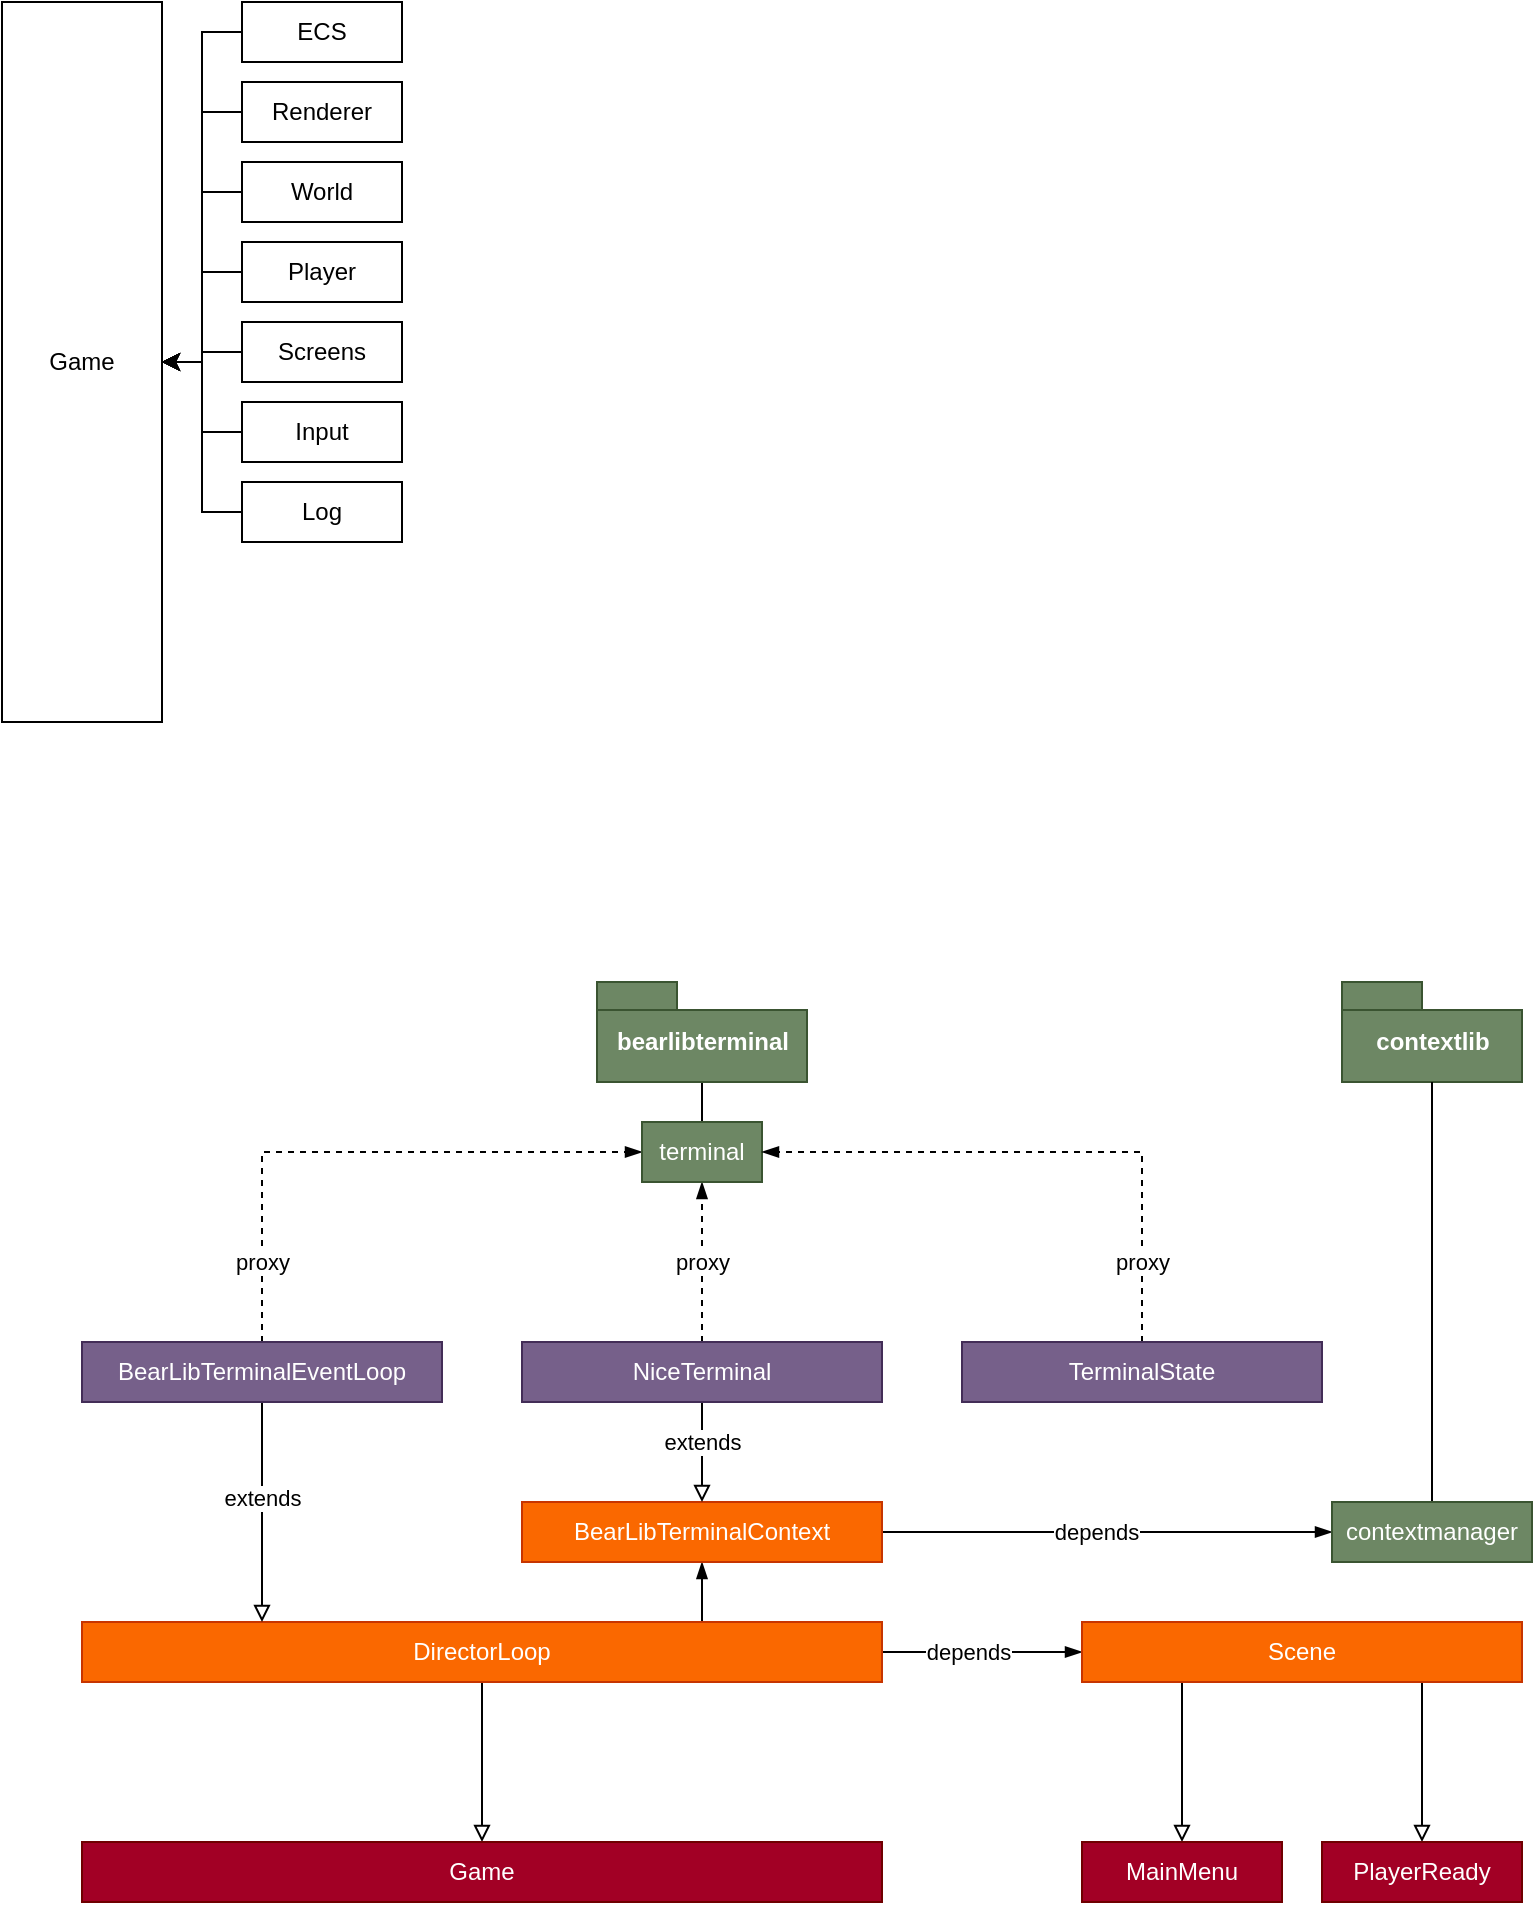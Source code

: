 <mxfile version="13.7.9" type="embed"><diagram id="qCIqgVAHr9nJSiKCa2ky" name="Page-1"><mxGraphModel dx="786" dy="464" grid="1" gridSize="10" guides="1" tooltips="1" connect="1" arrows="1" fold="1" page="1" pageScale="1" pageWidth="850" pageHeight="1100" math="0" shadow="0"><root><mxCell id="0"/><mxCell id="1" parent="0"/><mxCell id="2" value="Game" style="rounded=0;whiteSpace=wrap;html=1;" parent="1" vertex="1"><mxGeometry x="40" y="40" width="80" height="360" as="geometry"/></mxCell><mxCell id="10" style="rounded=0;orthogonalLoop=1;jettySize=auto;html=1;edgeStyle=elbowEdgeStyle;" parent="1" source="3" target="2" edge="1"><mxGeometry relative="1" as="geometry"/></mxCell><mxCell id="3" value="ECS" style="rounded=0;whiteSpace=wrap;html=1;" parent="1" vertex="1"><mxGeometry x="160" y="40" width="80" height="30" as="geometry"/></mxCell><mxCell id="11" style="rounded=0;orthogonalLoop=1;jettySize=auto;html=1;edgeStyle=elbowEdgeStyle;" parent="1" source="4" target="2" edge="1"><mxGeometry relative="1" as="geometry"/></mxCell><mxCell id="4" value="Renderer" style="rounded=0;whiteSpace=wrap;html=1;" parent="1" vertex="1"><mxGeometry x="160" y="80" width="80" height="30" as="geometry"/></mxCell><mxCell id="12" style="rounded=0;orthogonalLoop=1;jettySize=auto;html=1;edgeStyle=elbowEdgeStyle;" parent="1" source="5" target="2" edge="1"><mxGeometry relative="1" as="geometry"/></mxCell><mxCell id="5" value="World" style="rounded=0;whiteSpace=wrap;html=1;" parent="1" vertex="1"><mxGeometry x="160" y="120" width="80" height="30" as="geometry"/></mxCell><mxCell id="13" style="rounded=0;orthogonalLoop=1;jettySize=auto;html=1;edgeStyle=elbowEdgeStyle;" parent="1" source="6" target="2" edge="1"><mxGeometry relative="1" as="geometry"/></mxCell><mxCell id="6" value="Player" style="rounded=0;whiteSpace=wrap;html=1;" parent="1" vertex="1"><mxGeometry x="160" y="160" width="80" height="30" as="geometry"/></mxCell><mxCell id="14" style="rounded=0;orthogonalLoop=1;jettySize=auto;html=1;edgeStyle=elbowEdgeStyle;" parent="1" source="7" target="2" edge="1"><mxGeometry relative="1" as="geometry"/></mxCell><mxCell id="7" value="Screens" style="rounded=0;whiteSpace=wrap;html=1;" parent="1" vertex="1"><mxGeometry x="160" y="200" width="80" height="30" as="geometry"/></mxCell><mxCell id="15" style="rounded=0;orthogonalLoop=1;jettySize=auto;html=1;edgeStyle=elbowEdgeStyle;" parent="1" source="8" target="2" edge="1"><mxGeometry relative="1" as="geometry"/></mxCell><mxCell id="8" value="Input" style="rounded=0;whiteSpace=wrap;html=1;" parent="1" vertex="1"><mxGeometry x="160" y="240" width="80" height="30" as="geometry"/></mxCell><mxCell id="16" style="rounded=0;orthogonalLoop=1;jettySize=auto;html=1;edgeStyle=elbowEdgeStyle;" parent="1" source="9" target="2" edge="1"><mxGeometry relative="1" as="geometry"/></mxCell><mxCell id="9" value="Log" style="rounded=0;whiteSpace=wrap;html=1;" parent="1" vertex="1"><mxGeometry x="160" y="280" width="80" height="30" as="geometry"/></mxCell><mxCell id="30" style="edgeStyle=elbowEdgeStyle;rounded=0;orthogonalLoop=1;jettySize=auto;html=1;endArrow=blockThin;endFill=1;" parent="1" source="25" target="28" edge="1"><mxGeometry relative="1" as="geometry"/></mxCell><mxCell id="54" value="" style="edgeStyle=elbowEdgeStyle;rounded=0;orthogonalLoop=1;jettySize=auto;html=1;endArrow=blockThin;endFill=1;" parent="1" source="25" target="31" edge="1"><mxGeometry relative="1" as="geometry"/></mxCell><mxCell id="55" value="depends" style="edgeLabel;html=1;align=center;verticalAlign=middle;resizable=0;points=[];" parent="54" vertex="1" connectable="0"><mxGeometry x="-0.002" y="7" relative="1" as="geometry"><mxPoint x="-7" y="7" as="offset"/></mxGeometry></mxCell><mxCell id="58" value="" style="edgeStyle=elbowEdgeStyle;rounded=0;orthogonalLoop=1;jettySize=auto;html=1;endArrow=block;endFill=0;" parent="1" source="25" target="57" edge="1"><mxGeometry relative="1" as="geometry"/></mxCell><mxCell id="25" value="DirectorLoop" style="rounded=0;whiteSpace=wrap;html=1;fillColor=#fa6800;strokeColor=#C73500;fontColor=#ffffff;" parent="1" vertex="1"><mxGeometry x="80" y="850" width="400" height="30" as="geometry"/></mxCell><mxCell id="27" style="edgeStyle=elbowEdgeStyle;rounded=0;orthogonalLoop=1;jettySize=auto;html=1;endArrow=block;endFill=0;" parent="1" source="26" target="25" edge="1"><mxGeometry relative="1" as="geometry"/></mxCell><mxCell id="44" value="extends" style="edgeLabel;html=1;align=center;verticalAlign=middle;resizable=0;points=[];" parent="27" vertex="1" connectable="0"><mxGeometry y="-7" relative="1" as="geometry"><mxPoint x="7" y="-7" as="offset"/></mxGeometry></mxCell><mxCell id="45" style="edgeStyle=elbowEdgeStyle;rounded=0;orthogonalLoop=1;jettySize=auto;html=1;dashed=1;endArrow=blockThin;endFill=1;exitX=0.5;exitY=0;exitDx=0;exitDy=0;" parent="1" source="26" target="34" edge="1"><mxGeometry relative="1" as="geometry"><Array as="points"><mxPoint x="170" y="670"/></Array></mxGeometry></mxCell><mxCell id="46" value="proxy" style="edgeLabel;html=1;align=center;verticalAlign=middle;resizable=0;points=[];" parent="45" vertex="1" connectable="0"><mxGeometry x="-0.747" y="1" relative="1" as="geometry"><mxPoint x="1" y="-3.81" as="offset"/></mxGeometry></mxCell><mxCell id="26" value="BearLibTerminalEventLoop" style="rounded=0;whiteSpace=wrap;html=1;fillColor=#76608a;strokeColor=#432D57;fontColor=#ffffff;" parent="1" vertex="1"><mxGeometry x="80" y="710" width="180" height="30" as="geometry"/></mxCell><mxCell id="50" value="" style="edgeStyle=elbowEdgeStyle;rounded=0;orthogonalLoop=1;jettySize=auto;html=1;endArrow=blockThin;endFill=1;" parent="1" source="28" target="48" edge="1"><mxGeometry relative="1" as="geometry"/></mxCell><mxCell id="51" value="depends" style="edgeLabel;html=1;align=center;verticalAlign=middle;resizable=0;points=[];" parent="50" vertex="1" connectable="0"><mxGeometry x="0.001" y="6" relative="1" as="geometry"><mxPoint x="-6" y="6" as="offset"/></mxGeometry></mxCell><mxCell id="28" value="BearLibTerminalContext" style="rounded=0;whiteSpace=wrap;html=1;fillColor=#fa6800;strokeColor=#C73500;fontColor=#ffffff;" parent="1" vertex="1"><mxGeometry x="300" y="790" width="180" height="30" as="geometry"/></mxCell><mxCell id="60" value="" style="edgeStyle=elbowEdgeStyle;rounded=0;orthogonalLoop=1;jettySize=auto;html=1;endArrow=block;endFill=0;" parent="1" source="31" target="59" edge="1"><mxGeometry relative="1" as="geometry"/></mxCell><mxCell id="62" value="" style="edgeStyle=elbowEdgeStyle;rounded=0;orthogonalLoop=1;jettySize=auto;html=1;endArrow=block;endFill=0;" parent="1" source="31" target="61" edge="1"><mxGeometry relative="1" as="geometry"/></mxCell><mxCell id="31" value="Scene" style="rounded=0;whiteSpace=wrap;html=1;fillColor=#fa6800;strokeColor=#C73500;fontColor=#ffffff;" parent="1" vertex="1"><mxGeometry x="580" y="850" width="220" height="30" as="geometry"/></mxCell><mxCell id="33" value="" style="edgeStyle=elbowEdgeStyle;rounded=0;orthogonalLoop=1;jettySize=auto;html=1;endArrow=block;endFill=0;" parent="1" source="32" target="28" edge="1"><mxGeometry relative="1" as="geometry"/></mxCell><mxCell id="43" value="extends" style="edgeLabel;html=1;align=center;verticalAlign=middle;resizable=0;points=[];" parent="33" vertex="1" connectable="0"><mxGeometry y="-7" relative="1" as="geometry"><mxPoint x="6.76" y="-5.24" as="offset"/></mxGeometry></mxCell><mxCell id="35" style="edgeStyle=elbowEdgeStyle;rounded=0;orthogonalLoop=1;jettySize=auto;html=1;endArrow=blockThin;endFill=1;dashed=1;" parent="1" source="32" target="34" edge="1"><mxGeometry relative="1" as="geometry"/></mxCell><mxCell id="41" value="proxy" style="edgeLabel;html=1;align=center;verticalAlign=middle;resizable=0;points=[];" parent="35" vertex="1" connectable="0"><mxGeometry y="6" relative="1" as="geometry"><mxPoint x="5.76" as="offset"/></mxGeometry></mxCell><mxCell id="32" value="NiceTerminal" style="rounded=0;whiteSpace=wrap;html=1;fillColor=#76608a;strokeColor=#432D57;fontColor=#ffffff;" parent="1" vertex="1"><mxGeometry x="300" y="710" width="180" height="30" as="geometry"/></mxCell><mxCell id="37" style="edgeStyle=elbowEdgeStyle;rounded=0;orthogonalLoop=1;jettySize=auto;html=1;endArrow=none;endFill=0;" parent="1" source="34" target="36" edge="1"><mxGeometry relative="1" as="geometry"/></mxCell><mxCell id="34" value="terminal" style="rounded=0;whiteSpace=wrap;html=1;fillColor=#6d8764;strokeColor=#3A5431;fontColor=#ffffff;" parent="1" vertex="1"><mxGeometry x="360" y="600" width="60" height="30" as="geometry"/></mxCell><mxCell id="36" value="bearlibterminal" style="shape=folder;fontStyle=1;spacingTop=10;tabWidth=40;tabHeight=14;tabPosition=left;html=1;fillColor=#6d8764;strokeColor=#3A5431;fontColor=#ffffff;" parent="1" vertex="1"><mxGeometry x="337.5" y="530" width="105" height="50" as="geometry"/></mxCell><mxCell id="40" style="edgeStyle=elbowEdgeStyle;rounded=0;orthogonalLoop=1;jettySize=auto;html=1;endArrow=blockThin;endFill=1;exitX=0.5;exitY=0;exitDx=0;exitDy=0;dashed=1;" parent="1" source="39" target="34" edge="1"><mxGeometry relative="1" as="geometry"><Array as="points"><mxPoint x="610" y="710"/></Array></mxGeometry></mxCell><mxCell id="42" value="proxy" style="edgeLabel;html=1;align=center;verticalAlign=middle;resizable=0;points=[];" parent="40" vertex="1" connectable="0"><mxGeometry x="-0.349" relative="1" as="geometry"><mxPoint y="52.86" as="offset"/></mxGeometry></mxCell><mxCell id="39" value="TerminalState" style="rounded=0;whiteSpace=wrap;html=1;fillColor=#76608a;strokeColor=#432D57;fontColor=#ffffff;" parent="1" vertex="1"><mxGeometry x="520" y="710" width="180" height="30" as="geometry"/></mxCell><mxCell id="47" value="contextlib" style="shape=folder;fontStyle=1;spacingTop=10;tabWidth=40;tabHeight=14;tabPosition=left;html=1;fillColor=#6d8764;strokeColor=#3A5431;fontColor=#ffffff;" parent="1" vertex="1"><mxGeometry x="710" y="530" width="90" height="50" as="geometry"/></mxCell><mxCell id="49" value="" style="edgeStyle=elbowEdgeStyle;rounded=0;orthogonalLoop=1;jettySize=auto;html=1;endArrow=none;endFill=0;" parent="1" source="48" target="47" edge="1"><mxGeometry relative="1" as="geometry"/></mxCell><mxCell id="48" value="contextmanager" style="rounded=0;whiteSpace=wrap;html=1;fillColor=#6d8764;strokeColor=#3A5431;fontColor=#ffffff;" parent="1" vertex="1"><mxGeometry x="705" y="790" width="100" height="30" as="geometry"/></mxCell><mxCell id="57" value="Game" style="rounded=0;whiteSpace=wrap;html=1;fillColor=#a20025;strokeColor=#6F0000;fontColor=#ffffff;" parent="1" vertex="1"><mxGeometry x="80" y="960" width="400" height="30" as="geometry"/></mxCell><mxCell id="59" value="MainMenu" style="rounded=0;whiteSpace=wrap;html=1;fillColor=#a20025;strokeColor=#6F0000;fontColor=#ffffff;" parent="1" vertex="1"><mxGeometry x="580" y="960" width="100" height="30" as="geometry"/></mxCell><mxCell id="61" value="PlayerReady" style="rounded=0;whiteSpace=wrap;html=1;fillColor=#a20025;strokeColor=#6F0000;fontColor=#ffffff;" parent="1" vertex="1"><mxGeometry x="700" y="960" width="100" height="30" as="geometry"/></mxCell></root></mxGraphModel></diagram></mxfile>